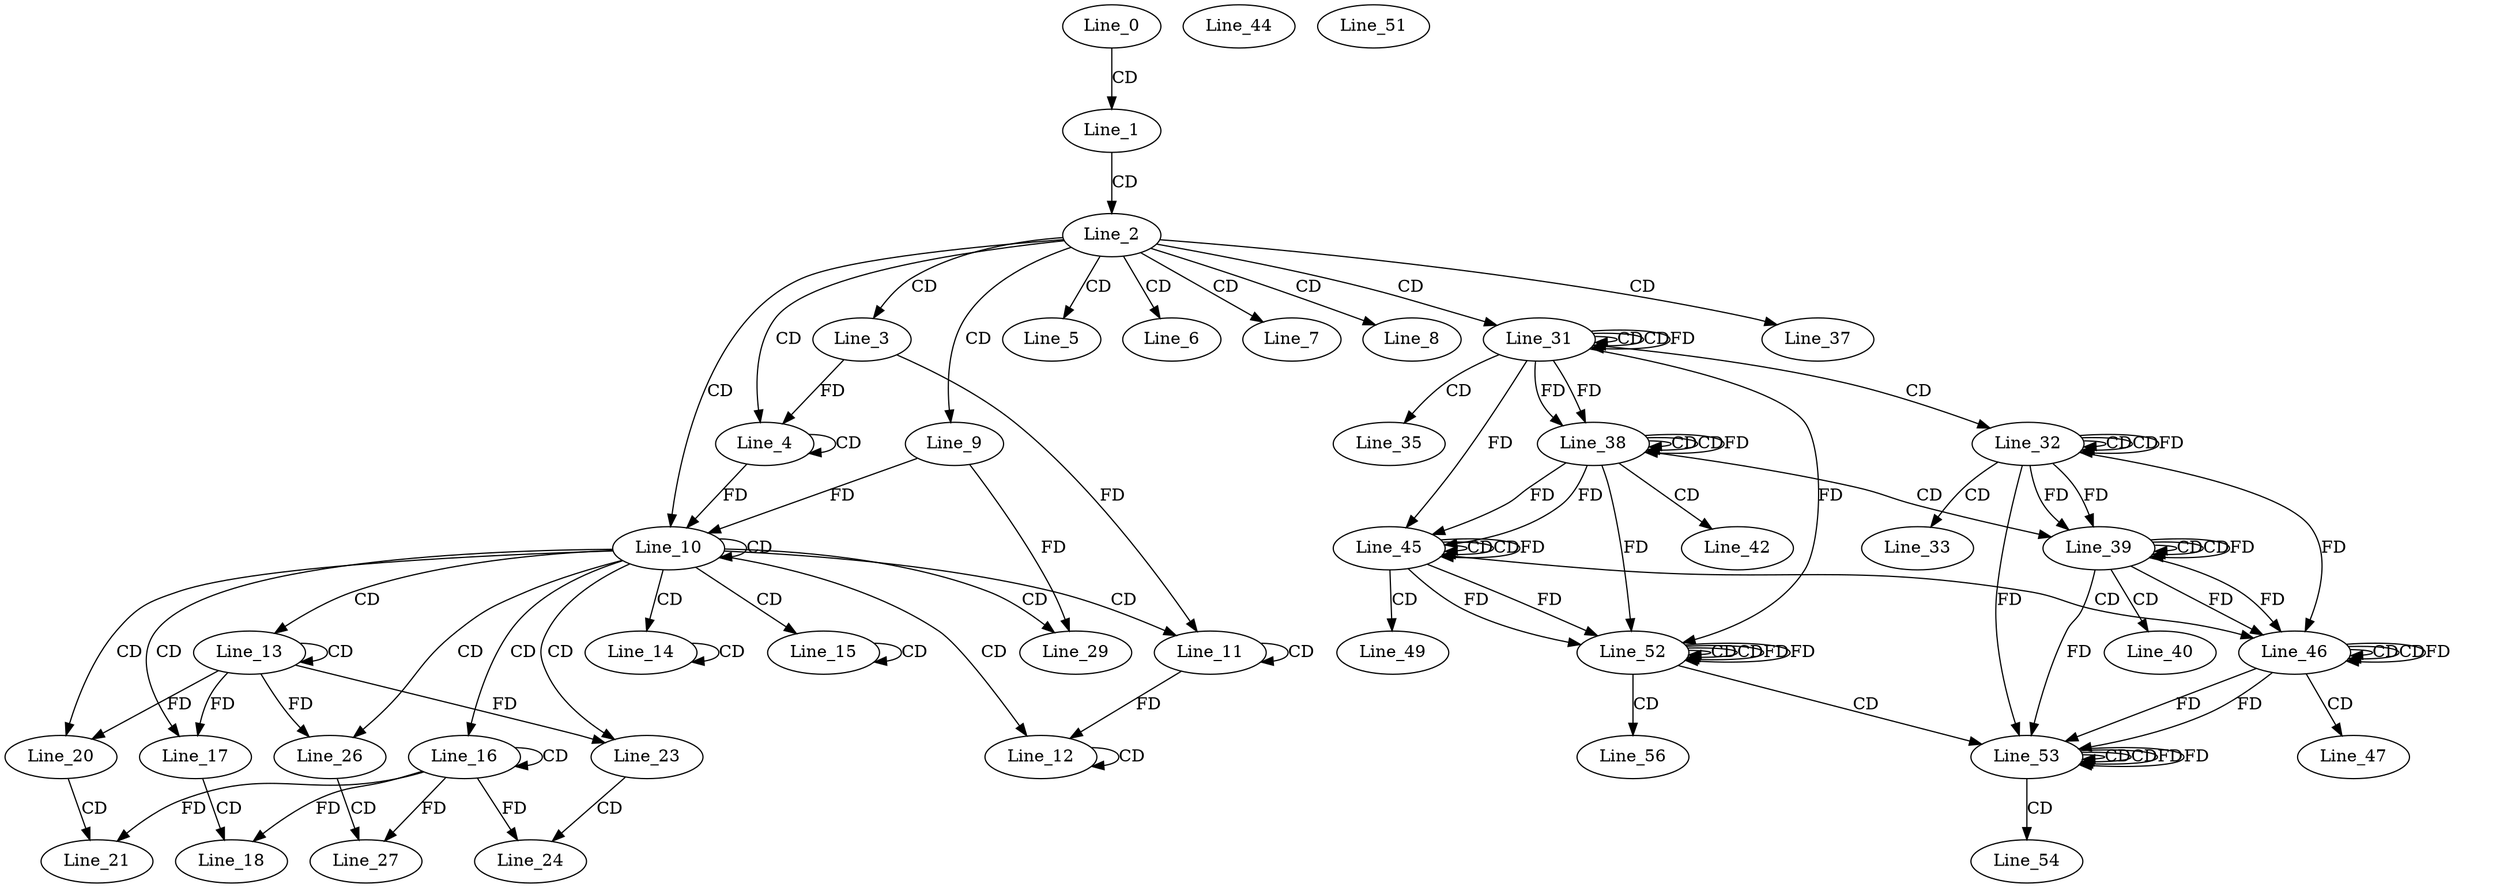 digraph G {
  Line_0;
  Line_1;
  Line_2;
  Line_3;
  Line_4;
  Line_4;
  Line_4;
  Line_5;
  Line_6;
  Line_7;
  Line_8;
  Line_9;
  Line_10;
  Line_11;
  Line_11;
  Line_12;
  Line_12;
  Line_13;
  Line_13;
  Line_14;
  Line_14;
  Line_15;
  Line_15;
  Line_16;
  Line_16;
  Line_17;
  Line_18;
  Line_20;
  Line_21;
  Line_23;
  Line_24;
  Line_26;
  Line_27;
  Line_29;
  Line_31;
  Line_31;
  Line_31;
  Line_32;
  Line_32;
  Line_32;
  Line_33;
  Line_35;
  Line_37;
  Line_38;
  Line_38;
  Line_38;
  Line_39;
  Line_39;
  Line_39;
  Line_40;
  Line_42;
  Line_44;
  Line_45;
  Line_45;
  Line_45;
  Line_46;
  Line_46;
  Line_46;
  Line_47;
  Line_49;
  Line_51;
  Line_52;
  Line_52;
  Line_52;
  Line_53;
  Line_53;
  Line_53;
  Line_54;
  Line_56;
  Line_0 -> Line_1 [ label="CD" ];
  Line_1 -> Line_2 [ label="CD" ];
  Line_2 -> Line_3 [ label="CD" ];
  Line_2 -> Line_4 [ label="CD" ];
  Line_4 -> Line_4 [ label="CD" ];
  Line_3 -> Line_4 [ label="FD" ];
  Line_2 -> Line_5 [ label="CD" ];
  Line_2 -> Line_6 [ label="CD" ];
  Line_2 -> Line_7 [ label="CD" ];
  Line_2 -> Line_8 [ label="CD" ];
  Line_2 -> Line_9 [ label="CD" ];
  Line_2 -> Line_10 [ label="CD" ];
  Line_10 -> Line_10 [ label="CD" ];
  Line_9 -> Line_10 [ label="FD" ];
  Line_4 -> Line_10 [ label="FD" ];
  Line_10 -> Line_11 [ label="CD" ];
  Line_11 -> Line_11 [ label="CD" ];
  Line_3 -> Line_11 [ label="FD" ];
  Line_10 -> Line_12 [ label="CD" ];
  Line_12 -> Line_12 [ label="CD" ];
  Line_11 -> Line_12 [ label="FD" ];
  Line_10 -> Line_13 [ label="CD" ];
  Line_13 -> Line_13 [ label="CD" ];
  Line_10 -> Line_14 [ label="CD" ];
  Line_14 -> Line_14 [ label="CD" ];
  Line_10 -> Line_15 [ label="CD" ];
  Line_15 -> Line_15 [ label="CD" ];
  Line_10 -> Line_16 [ label="CD" ];
  Line_16 -> Line_16 [ label="CD" ];
  Line_10 -> Line_17 [ label="CD" ];
  Line_13 -> Line_17 [ label="FD" ];
  Line_17 -> Line_18 [ label="CD" ];
  Line_16 -> Line_18 [ label="FD" ];
  Line_10 -> Line_20 [ label="CD" ];
  Line_13 -> Line_20 [ label="FD" ];
  Line_20 -> Line_21 [ label="CD" ];
  Line_16 -> Line_21 [ label="FD" ];
  Line_10 -> Line_23 [ label="CD" ];
  Line_13 -> Line_23 [ label="FD" ];
  Line_23 -> Line_24 [ label="CD" ];
  Line_16 -> Line_24 [ label="FD" ];
  Line_10 -> Line_26 [ label="CD" ];
  Line_13 -> Line_26 [ label="FD" ];
  Line_26 -> Line_27 [ label="CD" ];
  Line_16 -> Line_27 [ label="FD" ];
  Line_10 -> Line_29 [ label="CD" ];
  Line_9 -> Line_29 [ label="FD" ];
  Line_2 -> Line_31 [ label="CD" ];
  Line_31 -> Line_31 [ label="CD" ];
  Line_31 -> Line_31 [ label="CD" ];
  Line_31 -> Line_31 [ label="FD" ];
  Line_31 -> Line_32 [ label="CD" ];
  Line_32 -> Line_32 [ label="CD" ];
  Line_32 -> Line_32 [ label="CD" ];
  Line_32 -> Line_32 [ label="FD" ];
  Line_32 -> Line_33 [ label="CD" ];
  Line_31 -> Line_35 [ label="CD" ];
  Line_2 -> Line_37 [ label="CD" ];
  Line_38 -> Line_38 [ label="CD" ];
  Line_31 -> Line_38 [ label="FD" ];
  Line_38 -> Line_38 [ label="CD" ];
  Line_38 -> Line_38 [ label="FD" ];
  Line_31 -> Line_38 [ label="FD" ];
  Line_38 -> Line_39 [ label="CD" ];
  Line_39 -> Line_39 [ label="CD" ];
  Line_32 -> Line_39 [ label="FD" ];
  Line_39 -> Line_39 [ label="CD" ];
  Line_39 -> Line_39 [ label="FD" ];
  Line_32 -> Line_39 [ label="FD" ];
  Line_39 -> Line_40 [ label="CD" ];
  Line_38 -> Line_42 [ label="CD" ];
  Line_45 -> Line_45 [ label="CD" ];
  Line_38 -> Line_45 [ label="FD" ];
  Line_45 -> Line_45 [ label="CD" ];
  Line_45 -> Line_45 [ label="FD" ];
  Line_38 -> Line_45 [ label="FD" ];
  Line_31 -> Line_45 [ label="FD" ];
  Line_45 -> Line_46 [ label="CD" ];
  Line_46 -> Line_46 [ label="CD" ];
  Line_39 -> Line_46 [ label="FD" ];
  Line_46 -> Line_46 [ label="CD" ];
  Line_46 -> Line_46 [ label="FD" ];
  Line_39 -> Line_46 [ label="FD" ];
  Line_32 -> Line_46 [ label="FD" ];
  Line_46 -> Line_47 [ label="CD" ];
  Line_45 -> Line_49 [ label="CD" ];
  Line_52 -> Line_52 [ label="CD" ];
  Line_45 -> Line_52 [ label="FD" ];
  Line_52 -> Line_52 [ label="CD" ];
  Line_52 -> Line_52 [ label="FD" ];
  Line_45 -> Line_52 [ label="FD" ];
  Line_38 -> Line_52 [ label="FD" ];
  Line_31 -> Line_52 [ label="FD" ];
  Line_52 -> Line_53 [ label="CD" ];
  Line_53 -> Line_53 [ label="CD" ];
  Line_46 -> Line_53 [ label="FD" ];
  Line_53 -> Line_53 [ label="CD" ];
  Line_53 -> Line_53 [ label="FD" ];
  Line_46 -> Line_53 [ label="FD" ];
  Line_39 -> Line_53 [ label="FD" ];
  Line_32 -> Line_53 [ label="FD" ];
  Line_53 -> Line_54 [ label="CD" ];
  Line_52 -> Line_56 [ label="CD" ];
  Line_52 -> Line_52 [ label="FD" ];
  Line_53 -> Line_53 [ label="FD" ];
}
